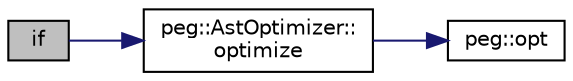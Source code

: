 digraph "if"
{
 // LATEX_PDF_SIZE
  edge [fontname="Helvetica",fontsize="10",labelfontname="Helvetica",labelfontsize="10"];
  node [fontname="Helvetica",fontsize="10",shape=record];
  rankdir="LR";
  Node1 [label="if",height=0.2,width=0.4,color="black", fillcolor="grey75", style="filled", fontcolor="black",tooltip=" "];
  Node1 -> Node2 [color="midnightblue",fontsize="10",style="solid",fontname="Helvetica"];
  Node2 [label="peg::AstOptimizer::\loptimize",height=0.2,width=0.4,color="black", fillcolor="white", style="filled",URL="$structpeg_1_1AstOptimizer.html#ab08f7e97a7820e086021dbd8c3bb5580",tooltip=" "];
  Node2 -> Node3 [color="midnightblue",fontsize="10",style="solid",fontname="Helvetica"];
  Node3 [label="peg::opt",height=0.2,width=0.4,color="black", fillcolor="white", style="filled",URL="$namespacepeg.html#a864655bd71746d397f495ba0f791ef8b",tooltip=" "];
}
